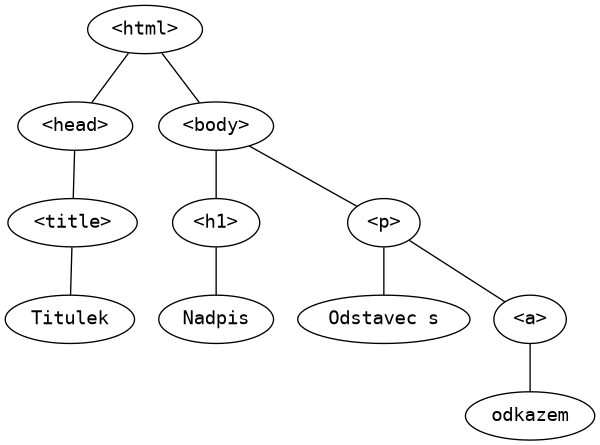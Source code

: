 graph G {
    graph [size="4,4!"]
    node [fontname=monospace]
    "<html>" -- "<head>"
    "<head>" -- "<title>"
    "<title>" -- "Titulek"
    "<html>" -- "<body>"
    "<body>" -- "<h1>"
    "<h1>" -- "Nadpis"
    "<body>" -- "<p>"
    "<p>" -- "Odstavec s"
    "<p>" -- "<a>"
    "<a>" -- "odkazem"
}

